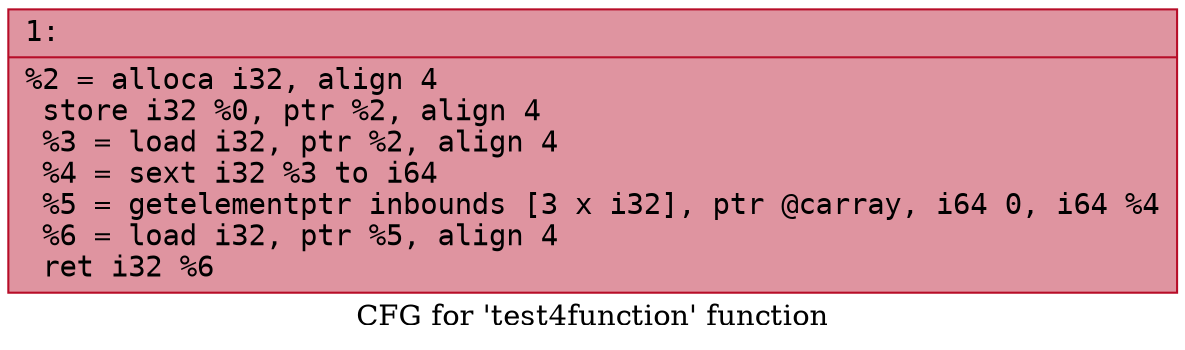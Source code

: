 digraph "CFG for 'test4function' function" {
	label="CFG for 'test4function' function";

	Node0x600000476350 [shape=record,color="#b70d28ff", style=filled, fillcolor="#b70d2870" fontname="Courier",label="{1:\l|  %2 = alloca i32, align 4\l  store i32 %0, ptr %2, align 4\l  %3 = load i32, ptr %2, align 4\l  %4 = sext i32 %3 to i64\l  %5 = getelementptr inbounds [3 x i32], ptr @carray, i64 0, i64 %4\l  %6 = load i32, ptr %5, align 4\l  ret i32 %6\l}"];
}
